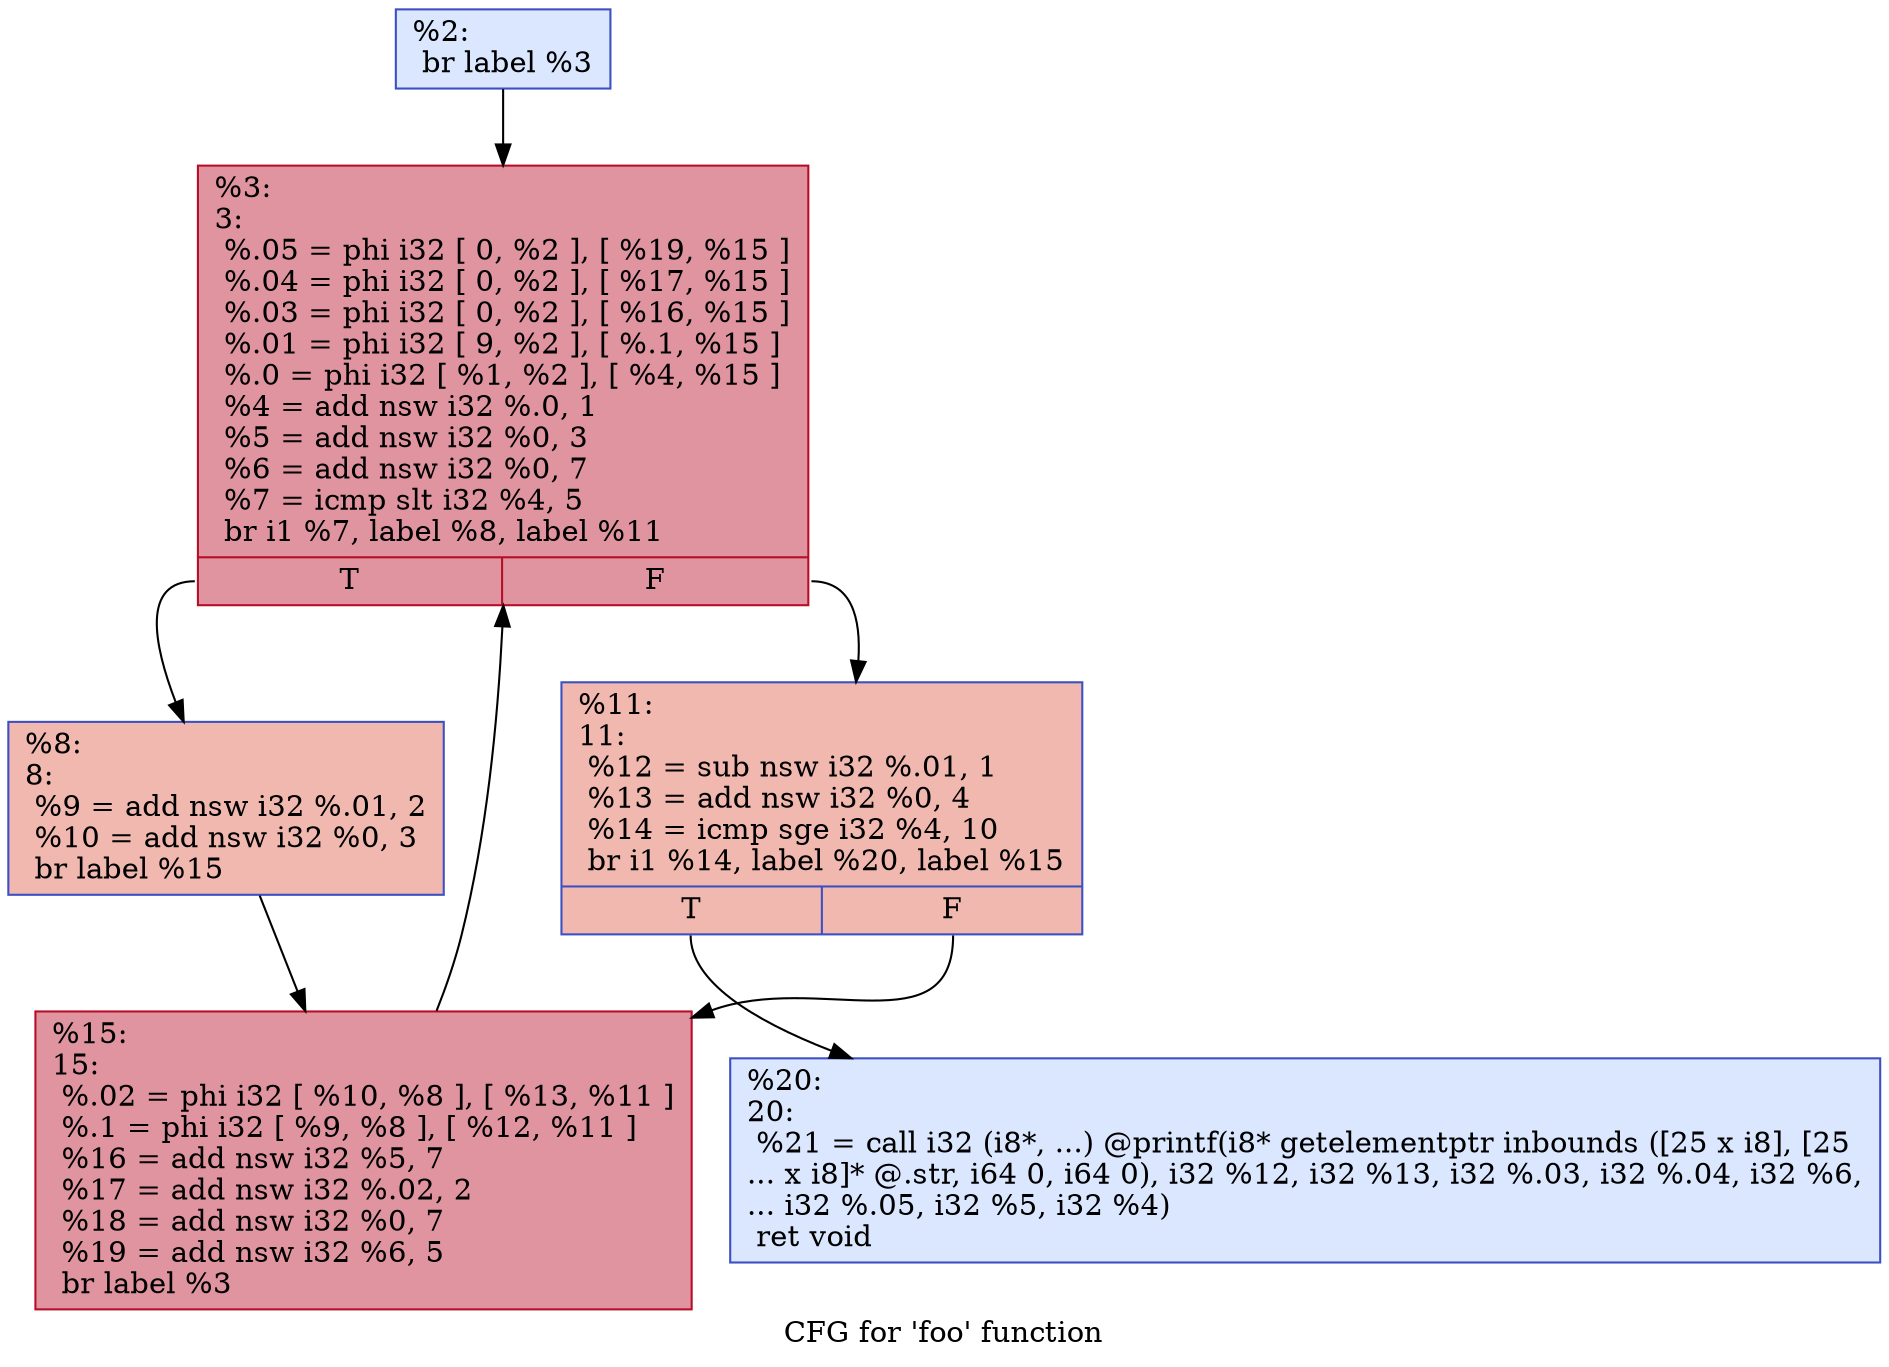 digraph "CFG for 'foo' function" {
	label="CFG for 'foo' function";

	Node0x6e7de0 [shape=record,color="#3d50c3ff", style=filled, fillcolor="#abc8fd70",label="{%2:\l  br label %3\l}"];
	Node0x6e7de0 -> Node0x6e8450;
	Node0x6e8450 [shape=record,color="#b70d28ff", style=filled, fillcolor="#b70d2870",label="{%3:\l3:                                                \l  %.05 = phi i32 [ 0, %2 ], [ %19, %15 ]\l  %.04 = phi i32 [ 0, %2 ], [ %17, %15 ]\l  %.03 = phi i32 [ 0, %2 ], [ %16, %15 ]\l  %.01 = phi i32 [ 9, %2 ], [ %.1, %15 ]\l  %.0 = phi i32 [ %1, %2 ], [ %4, %15 ]\l  %4 = add nsw i32 %.0, 1\l  %5 = add nsw i32 %0, 3\l  %6 = add nsw i32 %0, 7\l  %7 = icmp slt i32 %4, 5\l  br i1 %7, label %8, label %11\l|{<s0>T|<s1>F}}"];
	Node0x6e8450:s0 -> Node0x6e84a0;
	Node0x6e8450:s1 -> Node0x6e84f0;
	Node0x6e84a0 [shape=record,color="#3d50c3ff", style=filled, fillcolor="#dc5d4a70",label="{%8:\l8:                                                \l  %9 = add nsw i32 %.01, 2\l  %10 = add nsw i32 %0, 3\l  br label %15\l}"];
	Node0x6e84a0 -> Node0x6e8540;
	Node0x6e84f0 [shape=record,color="#3d50c3ff", style=filled, fillcolor="#dc5d4a70",label="{%11:\l11:                                               \l  %12 = sub nsw i32 %.01, 1\l  %13 = add nsw i32 %0, 4\l  %14 = icmp sge i32 %4, 10\l  br i1 %14, label %20, label %15\l|{<s0>T|<s1>F}}"];
	Node0x6e84f0:s0 -> Node0x6e8590;
	Node0x6e84f0:s1 -> Node0x6e8540;
	Node0x6e8540 [shape=record,color="#b70d28ff", style=filled, fillcolor="#b70d2870",label="{%15:\l15:                                               \l  %.02 = phi i32 [ %10, %8 ], [ %13, %11 ]\l  %.1 = phi i32 [ %9, %8 ], [ %12, %11 ]\l  %16 = add nsw i32 %5, 7\l  %17 = add nsw i32 %.02, 2\l  %18 = add nsw i32 %0, 7\l  %19 = add nsw i32 %6, 5\l  br label %3\l}"];
	Node0x6e8540 -> Node0x6e8450;
	Node0x6e8590 [shape=record,color="#3d50c3ff", style=filled, fillcolor="#abc8fd70",label="{%20:\l20:                                               \l  %21 = call i32 (i8*, ...) @printf(i8* getelementptr inbounds ([25 x i8], [25\l... x i8]* @.str, i64 0, i64 0), i32 %12, i32 %13, i32 %.03, i32 %.04, i32 %6,\l... i32 %.05, i32 %5, i32 %4)\l  ret void\l}"];
}
